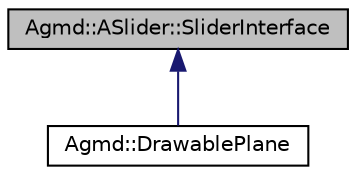 digraph "Agmd::ASlider::SliderInterface"
{
  edge [fontname="Helvetica",fontsize="10",labelfontname="Helvetica",labelfontsize="10"];
  node [fontname="Helvetica",fontsize="10",shape=record];
  Node1 [label="Agmd::ASlider::SliderInterface",height=0.2,width=0.4,color="black", fillcolor="grey75", style="filled" fontcolor="black"];
  Node1 -> Node2 [dir="back",color="midnightblue",fontsize="10",style="solid",fontname="Helvetica"];
  Node2 [label="Agmd::DrawablePlane",height=0.2,width=0.4,color="black", fillcolor="white", style="filled",URL="$class_agmd_1_1_drawable_plane.html"];
}
